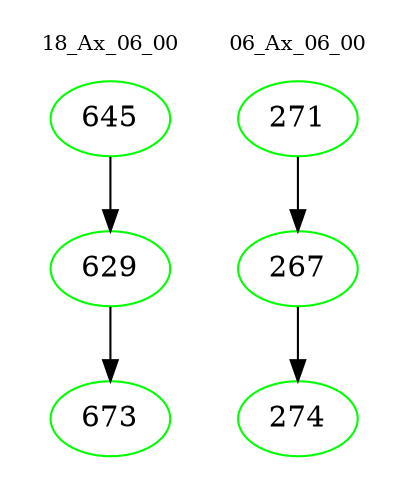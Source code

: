 digraph{
subgraph cluster_0 {
color = white
label = "18_Ax_06_00";
fontsize=10;
T0_645 [label="645", color="green"]
T0_645 -> T0_629 [color="black"]
T0_629 [label="629", color="green"]
T0_629 -> T0_673 [color="black"]
T0_673 [label="673", color="green"]
}
subgraph cluster_1 {
color = white
label = "06_Ax_06_00";
fontsize=10;
T1_271 [label="271", color="green"]
T1_271 -> T1_267 [color="black"]
T1_267 [label="267", color="green"]
T1_267 -> T1_274 [color="black"]
T1_274 [label="274", color="green"]
}
}
